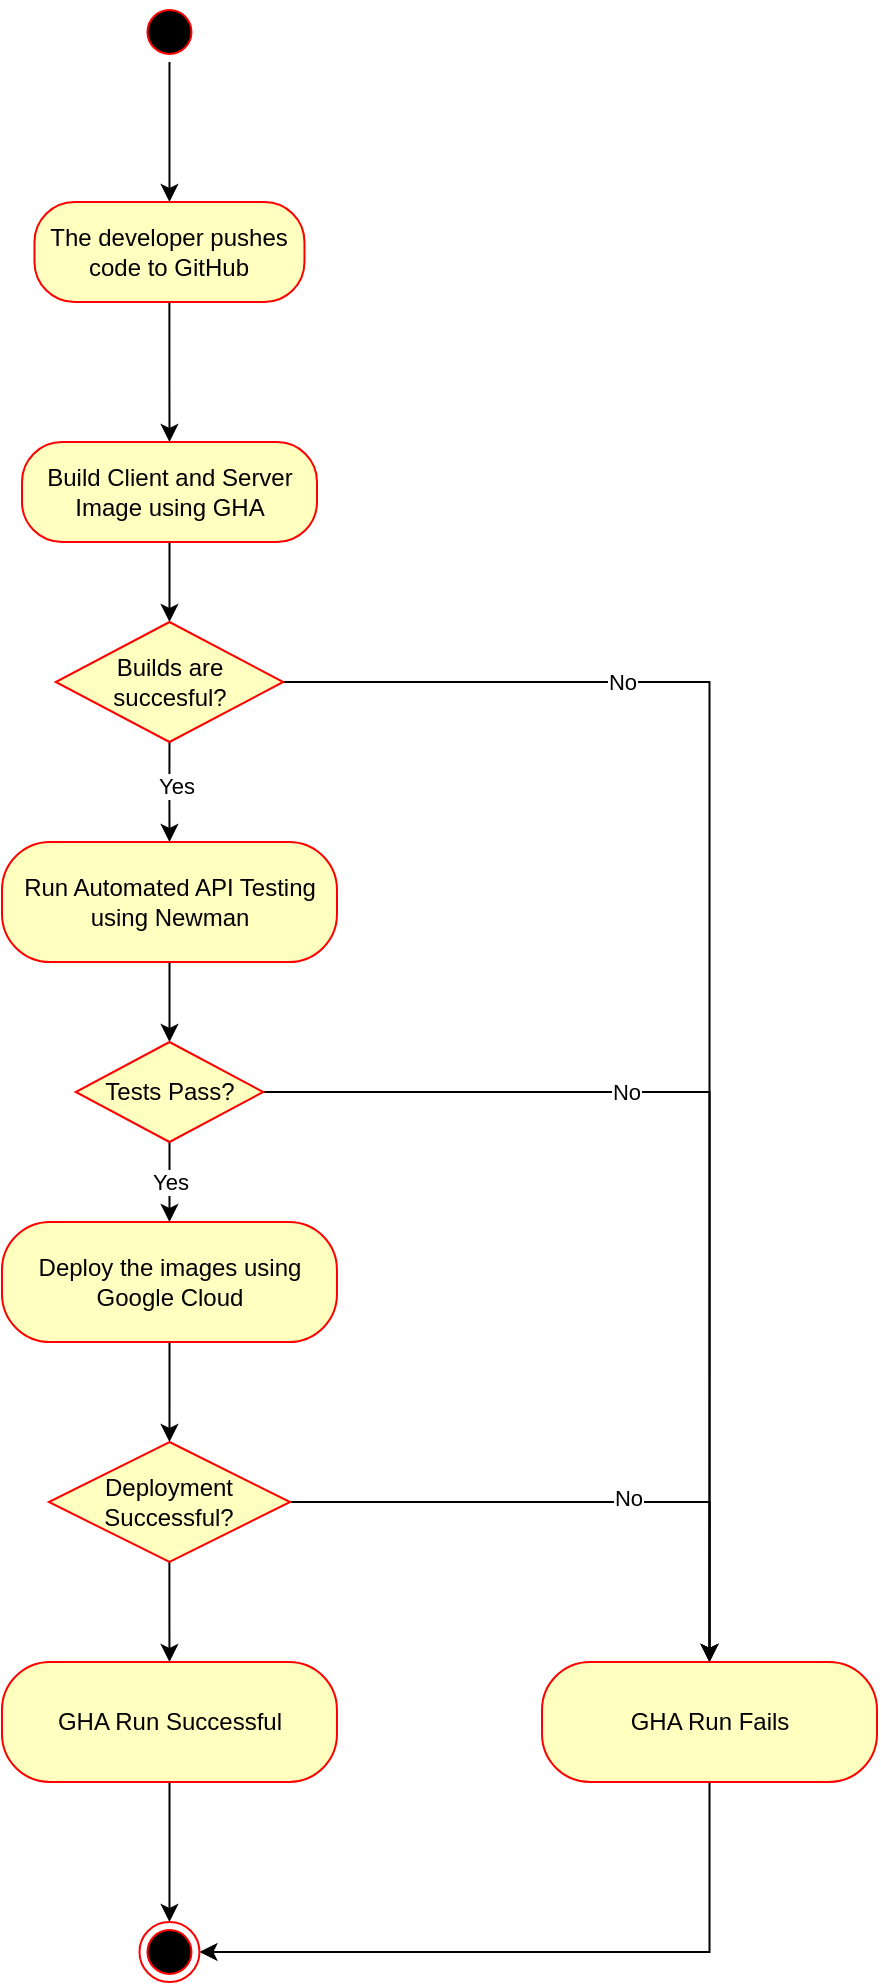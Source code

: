 <mxfile version="21.3.7" type="device">
  <diagram name="Page-1" id="YALLlvi9PDNdg-UpBMy3">
    <mxGraphModel dx="1687" dy="1005" grid="1" gridSize="10" guides="1" tooltips="1" connect="1" arrows="1" fold="1" page="1" pageScale="1" pageWidth="850" pageHeight="1100" math="0" shadow="0">
      <root>
        <mxCell id="0" />
        <mxCell id="1" parent="0" />
        <mxCell id="Yb9R1OPr1AsJKTSunRYk-22" style="edgeStyle=orthogonalEdgeStyle;rounded=0;orthogonalLoop=1;jettySize=auto;html=1;entryX=0.5;entryY=0;entryDx=0;entryDy=0;" edge="1" parent="1" source="Yb9R1OPr1AsJKTSunRYk-4" target="Yb9R1OPr1AsJKTSunRYk-16">
          <mxGeometry relative="1" as="geometry" />
        </mxCell>
        <mxCell id="Yb9R1OPr1AsJKTSunRYk-4" value="Build Client and Server Image using GHA" style="rounded=1;whiteSpace=wrap;html=1;arcSize=40;fontColor=#000000;fillColor=#ffffc0;strokeColor=#ff0000;" vertex="1" parent="1">
          <mxGeometry x="290" y="240" width="147.5" height="50" as="geometry" />
        </mxCell>
        <mxCell id="Yb9R1OPr1AsJKTSunRYk-28" style="edgeStyle=orthogonalEdgeStyle;rounded=0;orthogonalLoop=1;jettySize=auto;html=1;entryX=0.5;entryY=0;entryDx=0;entryDy=0;" edge="1" parent="1" source="Yb9R1OPr1AsJKTSunRYk-6" target="Yb9R1OPr1AsJKTSunRYk-8">
          <mxGeometry relative="1" as="geometry" />
        </mxCell>
        <mxCell id="Yb9R1OPr1AsJKTSunRYk-6" value="" style="ellipse;html=1;shape=startState;fillColor=#000000;strokeColor=#ff0000;" vertex="1" parent="1">
          <mxGeometry x="348.74" y="20" width="30" height="30" as="geometry" />
        </mxCell>
        <mxCell id="Yb9R1OPr1AsJKTSunRYk-27" style="edgeStyle=orthogonalEdgeStyle;rounded=0;orthogonalLoop=1;jettySize=auto;html=1;" edge="1" parent="1" source="Yb9R1OPr1AsJKTSunRYk-8" target="Yb9R1OPr1AsJKTSunRYk-4">
          <mxGeometry relative="1" as="geometry" />
        </mxCell>
        <mxCell id="Yb9R1OPr1AsJKTSunRYk-8" value="The developer pushes code to GitHub" style="rounded=1;whiteSpace=wrap;html=1;arcSize=40;fontColor=#000000;fillColor=#ffffc0;strokeColor=#ff0000;" vertex="1" parent="1">
          <mxGeometry x="296.24" y="120" width="135" height="50" as="geometry" />
        </mxCell>
        <mxCell id="Yb9R1OPr1AsJKTSunRYk-23" style="edgeStyle=orthogonalEdgeStyle;rounded=0;orthogonalLoop=1;jettySize=auto;html=1;exitX=0.5;exitY=1;exitDx=0;exitDy=0;entryX=0.5;entryY=0;entryDx=0;entryDy=0;" edge="1" parent="1" source="Yb9R1OPr1AsJKTSunRYk-11" target="Yb9R1OPr1AsJKTSunRYk-17">
          <mxGeometry relative="1" as="geometry" />
        </mxCell>
        <mxCell id="Yb9R1OPr1AsJKTSunRYk-11" value="Run Automated API Testing using Newman" style="rounded=1;whiteSpace=wrap;html=1;arcSize=40;fontColor=#000000;fillColor=#ffffc0;strokeColor=#ff0000;" vertex="1" parent="1">
          <mxGeometry x="280" y="440" width="167.5" height="60" as="geometry" />
        </mxCell>
        <mxCell id="Yb9R1OPr1AsJKTSunRYk-33" style="edgeStyle=orthogonalEdgeStyle;rounded=0;orthogonalLoop=1;jettySize=auto;html=1;entryX=0.5;entryY=0;entryDx=0;entryDy=0;" edge="1" parent="1" source="Yb9R1OPr1AsJKTSunRYk-12" target="Yb9R1OPr1AsJKTSunRYk-30">
          <mxGeometry relative="1" as="geometry" />
        </mxCell>
        <mxCell id="Yb9R1OPr1AsJKTSunRYk-12" value="Deploy the images using Google Cloud" style="rounded=1;whiteSpace=wrap;html=1;arcSize=40;fontColor=#000000;fillColor=#ffffc0;strokeColor=#ff0000;" vertex="1" parent="1">
          <mxGeometry x="279.99" y="630" width="167.5" height="60" as="geometry" />
        </mxCell>
        <mxCell id="Yb9R1OPr1AsJKTSunRYk-18" style="edgeStyle=orthogonalEdgeStyle;rounded=0;orthogonalLoop=1;jettySize=auto;html=1;exitX=0.5;exitY=1;exitDx=0;exitDy=0;entryX=0.5;entryY=0;entryDx=0;entryDy=0;" edge="1" parent="1" source="Yb9R1OPr1AsJKTSunRYk-16" target="Yb9R1OPr1AsJKTSunRYk-11">
          <mxGeometry relative="1" as="geometry" />
        </mxCell>
        <mxCell id="Yb9R1OPr1AsJKTSunRYk-20" value="Yes" style="edgeLabel;html=1;align=center;verticalAlign=middle;resizable=0;points=[];" vertex="1" connectable="0" parent="Yb9R1OPr1AsJKTSunRYk-18">
          <mxGeometry x="-0.148" y="3" relative="1" as="geometry">
            <mxPoint as="offset" />
          </mxGeometry>
        </mxCell>
        <mxCell id="Yb9R1OPr1AsJKTSunRYk-19" style="edgeStyle=orthogonalEdgeStyle;rounded=0;orthogonalLoop=1;jettySize=auto;html=1;exitX=1;exitY=0.5;exitDx=0;exitDy=0;" edge="1" parent="1" source="Yb9R1OPr1AsJKTSunRYk-16" target="Yb9R1OPr1AsJKTSunRYk-29">
          <mxGeometry relative="1" as="geometry">
            <mxPoint x="560" y="360" as="targetPoint" />
          </mxGeometry>
        </mxCell>
        <mxCell id="Yb9R1OPr1AsJKTSunRYk-21" value="No" style="edgeLabel;html=1;align=center;verticalAlign=middle;resizable=0;points=[];" vertex="1" connectable="0" parent="Yb9R1OPr1AsJKTSunRYk-19">
          <mxGeometry x="0.097" y="-1" relative="1" as="geometry">
            <mxPoint x="-43" y="-173" as="offset" />
          </mxGeometry>
        </mxCell>
        <mxCell id="Yb9R1OPr1AsJKTSunRYk-16" value="Builds are succesful?" style="rhombus;whiteSpace=wrap;html=1;fontColor=#000000;fillColor=#ffffc0;strokeColor=#ff0000;" vertex="1" parent="1">
          <mxGeometry x="306.87" y="330" width="113.75" height="60" as="geometry" />
        </mxCell>
        <mxCell id="Yb9R1OPr1AsJKTSunRYk-24" value="Yes" style="edgeStyle=orthogonalEdgeStyle;rounded=0;orthogonalLoop=1;jettySize=auto;html=1;entryX=0.5;entryY=0;entryDx=0;entryDy=0;" edge="1" parent="1" source="Yb9R1OPr1AsJKTSunRYk-17" target="Yb9R1OPr1AsJKTSunRYk-12">
          <mxGeometry relative="1" as="geometry" />
        </mxCell>
        <mxCell id="Yb9R1OPr1AsJKTSunRYk-25" value="No" style="edgeStyle=orthogonalEdgeStyle;rounded=0;orthogonalLoop=1;jettySize=auto;html=1;exitX=1;exitY=0.5;exitDx=0;exitDy=0;entryX=0.5;entryY=0;entryDx=0;entryDy=0;" edge="1" parent="1" source="Yb9R1OPr1AsJKTSunRYk-17" target="Yb9R1OPr1AsJKTSunRYk-29">
          <mxGeometry x="-0.285" relative="1" as="geometry">
            <mxPoint x="580" y="565" as="targetPoint" />
            <mxPoint as="offset" />
          </mxGeometry>
        </mxCell>
        <mxCell id="Yb9R1OPr1AsJKTSunRYk-17" value="Tests Pass?" style="rhombus;whiteSpace=wrap;html=1;fontColor=#000000;fillColor=#ffffc0;strokeColor=#ff0000;" vertex="1" parent="1">
          <mxGeometry x="316.88" y="540" width="93.74" height="50" as="geometry" />
        </mxCell>
        <mxCell id="Yb9R1OPr1AsJKTSunRYk-38" style="edgeStyle=orthogonalEdgeStyle;rounded=0;orthogonalLoop=1;jettySize=auto;html=1;entryX=1;entryY=0.5;entryDx=0;entryDy=0;" edge="1" parent="1" source="Yb9R1OPr1AsJKTSunRYk-29" target="Yb9R1OPr1AsJKTSunRYk-36">
          <mxGeometry relative="1" as="geometry">
            <Array as="points">
              <mxPoint x="634" y="995" />
            </Array>
          </mxGeometry>
        </mxCell>
        <mxCell id="Yb9R1OPr1AsJKTSunRYk-29" value="GHA Run Fails" style="rounded=1;whiteSpace=wrap;html=1;arcSize=40;fontColor=#000000;fillColor=#ffffc0;strokeColor=#ff0000;" vertex="1" parent="1">
          <mxGeometry x="550" y="850" width="167.5" height="60" as="geometry" />
        </mxCell>
        <mxCell id="Yb9R1OPr1AsJKTSunRYk-32" style="edgeStyle=orthogonalEdgeStyle;rounded=0;orthogonalLoop=1;jettySize=auto;html=1;entryX=0.5;entryY=0;entryDx=0;entryDy=0;" edge="1" parent="1" source="Yb9R1OPr1AsJKTSunRYk-30" target="Yb9R1OPr1AsJKTSunRYk-31">
          <mxGeometry relative="1" as="geometry" />
        </mxCell>
        <mxCell id="Yb9R1OPr1AsJKTSunRYk-34" style="edgeStyle=orthogonalEdgeStyle;rounded=0;orthogonalLoop=1;jettySize=auto;html=1;entryX=0.5;entryY=0;entryDx=0;entryDy=0;" edge="1" parent="1" source="Yb9R1OPr1AsJKTSunRYk-30" target="Yb9R1OPr1AsJKTSunRYk-29">
          <mxGeometry relative="1" as="geometry" />
        </mxCell>
        <mxCell id="Yb9R1OPr1AsJKTSunRYk-30" value="Deployment Successful?" style="rhombus;whiteSpace=wrap;html=1;fontColor=#000000;fillColor=#ffffc0;strokeColor=#ff0000;" vertex="1" parent="1">
          <mxGeometry x="303.43" y="740" width="120.62" height="60" as="geometry" />
        </mxCell>
        <mxCell id="Yb9R1OPr1AsJKTSunRYk-37" style="edgeStyle=orthogonalEdgeStyle;rounded=0;orthogonalLoop=1;jettySize=auto;html=1;" edge="1" parent="1" source="Yb9R1OPr1AsJKTSunRYk-31" target="Yb9R1OPr1AsJKTSunRYk-36">
          <mxGeometry relative="1" as="geometry" />
        </mxCell>
        <mxCell id="Yb9R1OPr1AsJKTSunRYk-31" value="GHA Run Successful" style="rounded=1;whiteSpace=wrap;html=1;arcSize=40;fontColor=#000000;fillColor=#ffffc0;strokeColor=#ff0000;" vertex="1" parent="1">
          <mxGeometry x="279.99" y="850" width="167.5" height="60" as="geometry" />
        </mxCell>
        <mxCell id="Yb9R1OPr1AsJKTSunRYk-35" value="No" style="edgeLabel;html=1;align=center;verticalAlign=middle;resizable=0;points=[];" vertex="1" connectable="0" parent="1">
          <mxGeometry x="599.8" y="370.0" as="geometry">
            <mxPoint x="-7" y="398" as="offset" />
          </mxGeometry>
        </mxCell>
        <mxCell id="Yb9R1OPr1AsJKTSunRYk-36" value="" style="ellipse;html=1;shape=endState;fillColor=#000000;strokeColor=#ff0000;" vertex="1" parent="1">
          <mxGeometry x="348.74" y="980" width="30" height="30" as="geometry" />
        </mxCell>
      </root>
    </mxGraphModel>
  </diagram>
</mxfile>

